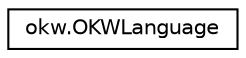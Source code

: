 digraph "Grafische Darstellung der Klassenhierarchie"
{
 // INTERACTIVE_SVG=YES
 // LATEX_PDF_SIZE
  edge [fontname="Helvetica",fontsize="10",labelfontname="Helvetica",labelfontsize="10"];
  node [fontname="Helvetica",fontsize="10",shape=record];
  rankdir="LR";
  Node0 [label="okw.OKWLanguage",height=0.2,width=0.4,color="black", fillcolor="white", style="filled",URL="$classokw_1_1_o_k_w_language.html",tooltip="http://de.wikipedia.org/wiki/ISO-3166-1-Kodierliste"];
}

